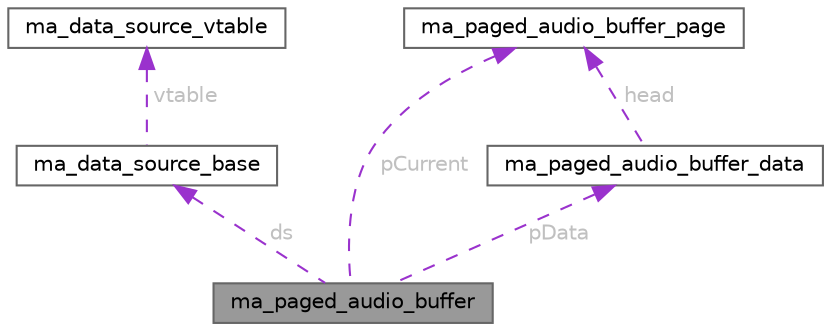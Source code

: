 digraph "ma_paged_audio_buffer"
{
 // LATEX_PDF_SIZE
  bgcolor="transparent";
  edge [fontname=Helvetica,fontsize=10,labelfontname=Helvetica,labelfontsize=10];
  node [fontname=Helvetica,fontsize=10,shape=box,height=0.2,width=0.4];
  Node1 [id="Node000001",label="ma_paged_audio_buffer",height=0.2,width=0.4,color="gray40", fillcolor="grey60", style="filled", fontcolor="black",tooltip=" "];
  Node2 -> Node1 [id="edge1_Node000001_Node000002",dir="back",color="darkorchid3",style="dashed",tooltip=" ",label=" ds",fontcolor="grey" ];
  Node2 [id="Node000002",label="ma_data_source_base",height=0.2,width=0.4,color="gray40", fillcolor="white", style="filled",URL="$structma__data__source__base.html",tooltip=" "];
  Node3 -> Node2 [id="edge2_Node000002_Node000003",dir="back",color="darkorchid3",style="dashed",tooltip=" ",label=" vtable",fontcolor="grey" ];
  Node3 [id="Node000003",label="ma_data_source_vtable",height=0.2,width=0.4,color="gray40", fillcolor="white", style="filled",URL="$structma__data__source__vtable.html",tooltip=" "];
  Node4 -> Node1 [id="edge3_Node000001_Node000004",dir="back",color="darkorchid3",style="dashed",tooltip=" ",label=" pData",fontcolor="grey" ];
  Node4 [id="Node000004",label="ma_paged_audio_buffer_data",height=0.2,width=0.4,color="gray40", fillcolor="white", style="filled",URL="$structma__paged__audio__buffer__data.html",tooltip=" "];
  Node5 -> Node4 [id="edge4_Node000004_Node000005",dir="back",color="darkorchid3",style="dashed",tooltip=" ",label=" head",fontcolor="grey" ];
  Node5 [id="Node000005",label="ma_paged_audio_buffer_page",height=0.2,width=0.4,color="gray40", fillcolor="white", style="filled",URL="$structma__paged__audio__buffer__page.html",tooltip=" "];
  Node5 -> Node1 [id="edge5_Node000001_Node000005",dir="back",color="darkorchid3",style="dashed",tooltip=" ",label=" pCurrent",fontcolor="grey" ];
}

